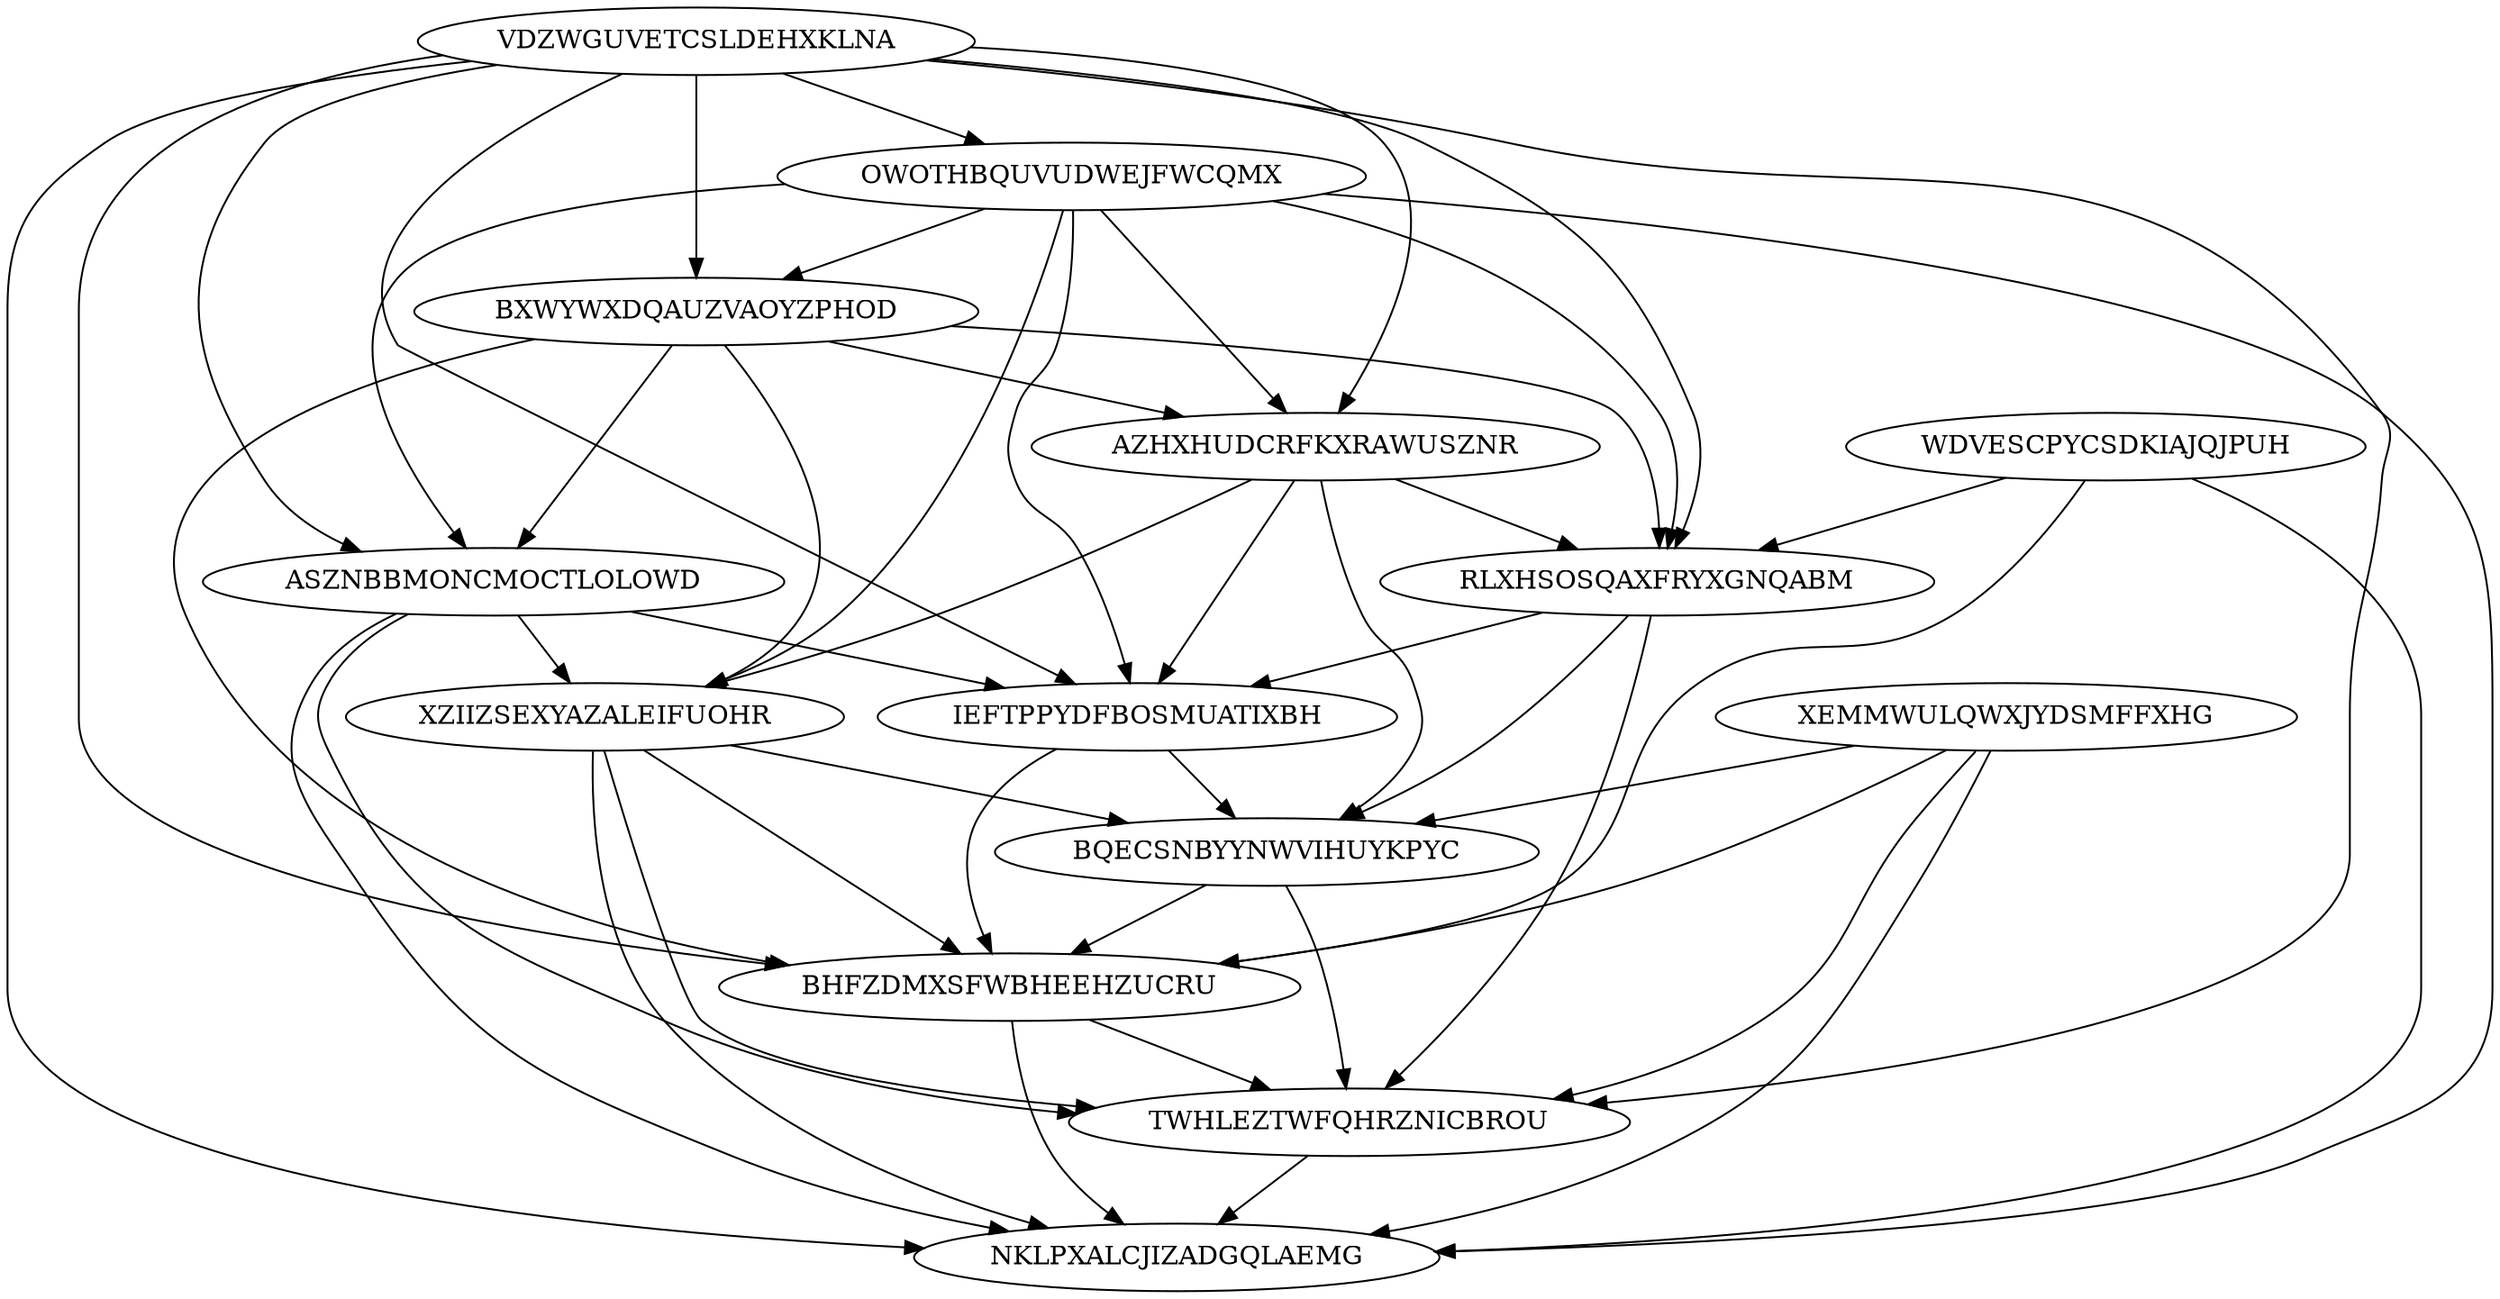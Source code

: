 digraph N14M50 {
	VDZWGUVETCSLDEHXKLNA	[Weight=10];
	OWOTHBQUVUDWEJFWCQMX	[Weight=13];
	BXWYWXDQAUZVAOYZPHOD	[Weight=11];
	WDVESCPYCSDKIAJQJPUH	[Weight=11];
	AZHXHUDCRFKXRAWUSZNR	[Weight=20];
	ASZNBBMONCMOCTLOLOWD	[Weight=15];
	RLXHSOSQAXFRYXGNQABM	[Weight=20];
	XZIIZSEXYAZALEIFUOHR	[Weight=19];
	IEFTPPYDFBOSMUATIXBH	[Weight=19];
	XEMMWULQWXJYDSMFFXHG	[Weight=15];
	BQECSNBYYNWVIHUYKPYC	[Weight=12];
	BHFZDMXSFWBHEEHZUCRU	[Weight=12];
	TWHLEZTWFQHRZNICBROU	[Weight=15];
	NKLPXALCJIZADGQLAEMG	[Weight=15];
	AZHXHUDCRFKXRAWUSZNR -> IEFTPPYDFBOSMUATIXBH [Weight=10];
	VDZWGUVETCSLDEHXKLNA -> TWHLEZTWFQHRZNICBROU [Weight=14];
	OWOTHBQUVUDWEJFWCQMX -> AZHXHUDCRFKXRAWUSZNR [Weight=16];
	XZIIZSEXYAZALEIFUOHR -> BQECSNBYYNWVIHUYKPYC [Weight=13];
	OWOTHBQUVUDWEJFWCQMX -> BXWYWXDQAUZVAOYZPHOD [Weight=12];
	ASZNBBMONCMOCTLOLOWD -> TWHLEZTWFQHRZNICBROU [Weight=20];
	ASZNBBMONCMOCTLOLOWD -> XZIIZSEXYAZALEIFUOHR [Weight=13];
	OWOTHBQUVUDWEJFWCQMX -> RLXHSOSQAXFRYXGNQABM [Weight=10];
	VDZWGUVETCSLDEHXKLNA -> BHFZDMXSFWBHEEHZUCRU [Weight=14];
	OWOTHBQUVUDWEJFWCQMX -> NKLPXALCJIZADGQLAEMG [Weight=19];
	AZHXHUDCRFKXRAWUSZNR -> RLXHSOSQAXFRYXGNQABM [Weight=18];
	BXWYWXDQAUZVAOYZPHOD -> ASZNBBMONCMOCTLOLOWD [Weight=18];
	VDZWGUVETCSLDEHXKLNA -> AZHXHUDCRFKXRAWUSZNR [Weight=18];
	XEMMWULQWXJYDSMFFXHG -> NKLPXALCJIZADGQLAEMG [Weight=15];
	XZIIZSEXYAZALEIFUOHR -> BHFZDMXSFWBHEEHZUCRU [Weight=19];
	XEMMWULQWXJYDSMFFXHG -> BQECSNBYYNWVIHUYKPYC [Weight=16];
	AZHXHUDCRFKXRAWUSZNR -> BQECSNBYYNWVIHUYKPYC [Weight=11];
	BXWYWXDQAUZVAOYZPHOD -> RLXHSOSQAXFRYXGNQABM [Weight=19];
	BHFZDMXSFWBHEEHZUCRU -> TWHLEZTWFQHRZNICBROU [Weight=11];
	XZIIZSEXYAZALEIFUOHR -> TWHLEZTWFQHRZNICBROU [Weight=18];
	VDZWGUVETCSLDEHXKLNA -> ASZNBBMONCMOCTLOLOWD [Weight=18];
	ASZNBBMONCMOCTLOLOWD -> NKLPXALCJIZADGQLAEMG [Weight=20];
	BHFZDMXSFWBHEEHZUCRU -> NKLPXALCJIZADGQLAEMG [Weight=13];
	OWOTHBQUVUDWEJFWCQMX -> XZIIZSEXYAZALEIFUOHR [Weight=17];
	AZHXHUDCRFKXRAWUSZNR -> XZIIZSEXYAZALEIFUOHR [Weight=10];
	VDZWGUVETCSLDEHXKLNA -> NKLPXALCJIZADGQLAEMG [Weight=13];
	ASZNBBMONCMOCTLOLOWD -> IEFTPPYDFBOSMUATIXBH [Weight=15];
	BXWYWXDQAUZVAOYZPHOD -> XZIIZSEXYAZALEIFUOHR [Weight=20];
	IEFTPPYDFBOSMUATIXBH -> BQECSNBYYNWVIHUYKPYC [Weight=13];
	VDZWGUVETCSLDEHXKLNA -> OWOTHBQUVUDWEJFWCQMX [Weight=19];
	OWOTHBQUVUDWEJFWCQMX -> ASZNBBMONCMOCTLOLOWD [Weight=19];
	BXWYWXDQAUZVAOYZPHOD -> BHFZDMXSFWBHEEHZUCRU [Weight=16];
	IEFTPPYDFBOSMUATIXBH -> BHFZDMXSFWBHEEHZUCRU [Weight=10];
	RLXHSOSQAXFRYXGNQABM -> BQECSNBYYNWVIHUYKPYC [Weight=20];
	VDZWGUVETCSLDEHXKLNA -> BXWYWXDQAUZVAOYZPHOD [Weight=11];
	BQECSNBYYNWVIHUYKPYC -> BHFZDMXSFWBHEEHZUCRU [Weight=18];
	WDVESCPYCSDKIAJQJPUH -> NKLPXALCJIZADGQLAEMG [Weight=10];
	XEMMWULQWXJYDSMFFXHG -> BHFZDMXSFWBHEEHZUCRU [Weight=10];
	VDZWGUVETCSLDEHXKLNA -> RLXHSOSQAXFRYXGNQABM [Weight=13];
	XZIIZSEXYAZALEIFUOHR -> NKLPXALCJIZADGQLAEMG [Weight=10];
	TWHLEZTWFQHRZNICBROU -> NKLPXALCJIZADGQLAEMG [Weight=14];
	OWOTHBQUVUDWEJFWCQMX -> IEFTPPYDFBOSMUATIXBH [Weight=17];
	WDVESCPYCSDKIAJQJPUH -> BHFZDMXSFWBHEEHZUCRU [Weight=14];
	XEMMWULQWXJYDSMFFXHG -> TWHLEZTWFQHRZNICBROU [Weight=10];
	BQECSNBYYNWVIHUYKPYC -> TWHLEZTWFQHRZNICBROU [Weight=18];
	RLXHSOSQAXFRYXGNQABM -> IEFTPPYDFBOSMUATIXBH [Weight=15];
	VDZWGUVETCSLDEHXKLNA -> IEFTPPYDFBOSMUATIXBH [Weight=20];
	WDVESCPYCSDKIAJQJPUH -> RLXHSOSQAXFRYXGNQABM [Weight=17];
	BXWYWXDQAUZVAOYZPHOD -> AZHXHUDCRFKXRAWUSZNR [Weight=17];
	RLXHSOSQAXFRYXGNQABM -> TWHLEZTWFQHRZNICBROU [Weight=13];
}
